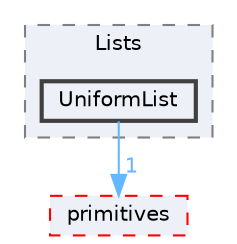 digraph "src/OpenFOAM/containers/Lists/UniformList"
{
 // LATEX_PDF_SIZE
  bgcolor="transparent";
  edge [fontname=Helvetica,fontsize=10,labelfontname=Helvetica,labelfontsize=10];
  node [fontname=Helvetica,fontsize=10,shape=box,height=0.2,width=0.4];
  compound=true
  subgraph clusterdir_f87fe3b02e96c330e8a853ff310f1666 {
    graph [ bgcolor="#edf0f7", pencolor="grey50", label="Lists", fontname=Helvetica,fontsize=10 style="filled,dashed", URL="dir_f87fe3b02e96c330e8a853ff310f1666.html",tooltip=""]
  dir_d5999736df9c6e8efebd6d057587076f [label="UniformList", fillcolor="#edf0f7", color="grey25", style="filled,bold", URL="dir_d5999736df9c6e8efebd6d057587076f.html",tooltip=""];
  }
  dir_3e50f45338116b169052b428016851aa [label="primitives", fillcolor="#edf0f7", color="red", style="filled,dashed", URL="dir_3e50f45338116b169052b428016851aa.html",tooltip=""];
  dir_d5999736df9c6e8efebd6d057587076f->dir_3e50f45338116b169052b428016851aa [headlabel="1", labeldistance=1.5 headhref="dir_004221_003069.html" href="dir_004221_003069.html" color="steelblue1" fontcolor="steelblue1"];
}

